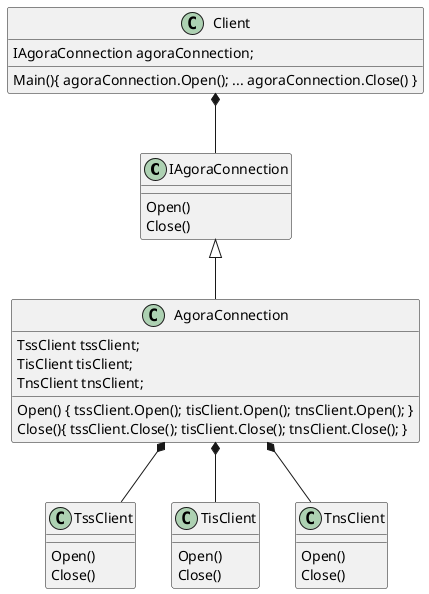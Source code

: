 @startuml
IAgoraConnection <|-- AgoraConnection
IAgoraConnection : Open()
IAgoraConnection : Close()

AgoraConnection *-- TssClient
AgoraConnection : TssClient tssClient;
AgoraConnection : TisClient tisClient;
AgoraConnection : TnsClient tnsClient;
AgoraConnection : Open() { tssClient.Open(); tisClient.Open(); tnsClient.Open(); }
AgoraConnection : Close(){ tssClient.Close(); tisClient.Close(); tnsClient.Close(); }

TssClient : Open()
TssClient : Close()

AgoraConnection *-- TisClient
TisClient : Open()
TisClient : Close()

AgoraConnection *-- TnsClient
TnsClient : Open()
TnsClient : Close()

Client *-- IAgoraConnection
Client : IAgoraConnection agoraConnection; 
Client : Main(){ agoraConnection.Open(); ... agoraConnection.Close() }

@enduml

